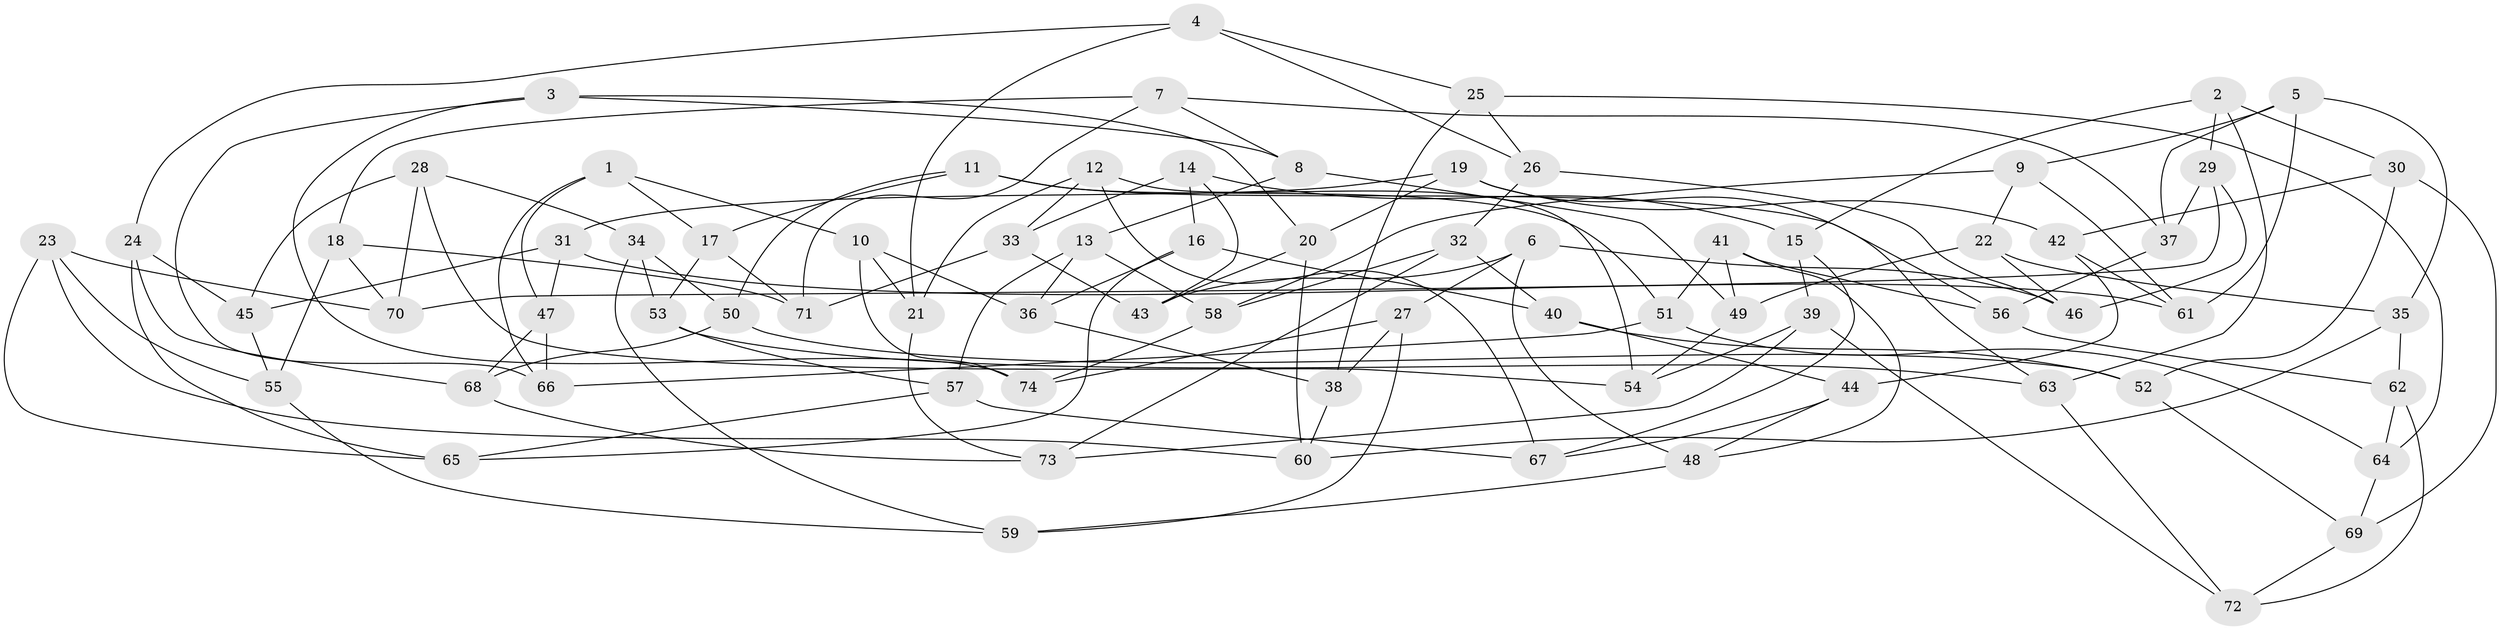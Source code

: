 // coarse degree distribution, {5: 0.10344827586206896, 8: 0.10344827586206896, 4: 0.3103448275862069, 10: 0.10344827586206896, 7: 0.13793103448275862, 11: 0.034482758620689655, 6: 0.10344827586206896, 9: 0.034482758620689655, 12: 0.034482758620689655, 3: 0.034482758620689655}
// Generated by graph-tools (version 1.1) at 2025/20/03/04/25 18:20:55]
// undirected, 74 vertices, 148 edges
graph export_dot {
graph [start="1"]
  node [color=gray90,style=filled];
  1;
  2;
  3;
  4;
  5;
  6;
  7;
  8;
  9;
  10;
  11;
  12;
  13;
  14;
  15;
  16;
  17;
  18;
  19;
  20;
  21;
  22;
  23;
  24;
  25;
  26;
  27;
  28;
  29;
  30;
  31;
  32;
  33;
  34;
  35;
  36;
  37;
  38;
  39;
  40;
  41;
  42;
  43;
  44;
  45;
  46;
  47;
  48;
  49;
  50;
  51;
  52;
  53;
  54;
  55;
  56;
  57;
  58;
  59;
  60;
  61;
  62;
  63;
  64;
  65;
  66;
  67;
  68;
  69;
  70;
  71;
  72;
  73;
  74;
  1 -- 66;
  1 -- 10;
  1 -- 17;
  1 -- 47;
  2 -- 15;
  2 -- 29;
  2 -- 30;
  2 -- 63;
  3 -- 66;
  3 -- 74;
  3 -- 8;
  3 -- 20;
  4 -- 24;
  4 -- 26;
  4 -- 25;
  4 -- 21;
  5 -- 35;
  5 -- 9;
  5 -- 61;
  5 -- 37;
  6 -- 27;
  6 -- 43;
  6 -- 48;
  6 -- 46;
  7 -- 18;
  7 -- 8;
  7 -- 71;
  7 -- 37;
  8 -- 13;
  8 -- 49;
  9 -- 58;
  9 -- 22;
  9 -- 61;
  10 -- 21;
  10 -- 74;
  10 -- 36;
  11 -- 17;
  11 -- 51;
  11 -- 50;
  11 -- 56;
  12 -- 54;
  12 -- 21;
  12 -- 67;
  12 -- 33;
  13 -- 57;
  13 -- 58;
  13 -- 36;
  14 -- 15;
  14 -- 33;
  14 -- 16;
  14 -- 43;
  15 -- 39;
  15 -- 67;
  16 -- 36;
  16 -- 40;
  16 -- 65;
  17 -- 71;
  17 -- 53;
  18 -- 55;
  18 -- 70;
  18 -- 71;
  19 -- 63;
  19 -- 20;
  19 -- 31;
  19 -- 42;
  20 -- 43;
  20 -- 60;
  21 -- 73;
  22 -- 46;
  22 -- 35;
  22 -- 49;
  23 -- 70;
  23 -- 55;
  23 -- 60;
  23 -- 65;
  24 -- 68;
  24 -- 65;
  24 -- 45;
  25 -- 26;
  25 -- 38;
  25 -- 64;
  26 -- 46;
  26 -- 32;
  27 -- 59;
  27 -- 74;
  27 -- 38;
  28 -- 54;
  28 -- 45;
  28 -- 34;
  28 -- 70;
  29 -- 37;
  29 -- 46;
  29 -- 70;
  30 -- 52;
  30 -- 42;
  30 -- 69;
  31 -- 45;
  31 -- 61;
  31 -- 47;
  32 -- 40;
  32 -- 73;
  32 -- 58;
  33 -- 71;
  33 -- 43;
  34 -- 53;
  34 -- 50;
  34 -- 59;
  35 -- 62;
  35 -- 60;
  36 -- 38;
  37 -- 56;
  38 -- 60;
  39 -- 72;
  39 -- 73;
  39 -- 54;
  40 -- 52;
  40 -- 44;
  41 -- 56;
  41 -- 48;
  41 -- 49;
  41 -- 51;
  42 -- 61;
  42 -- 44;
  44 -- 48;
  44 -- 67;
  45 -- 55;
  47 -- 66;
  47 -- 68;
  48 -- 59;
  49 -- 54;
  50 -- 52;
  50 -- 68;
  51 -- 66;
  51 -- 64;
  52 -- 69;
  53 -- 57;
  53 -- 63;
  55 -- 59;
  56 -- 62;
  57 -- 65;
  57 -- 67;
  58 -- 74;
  62 -- 72;
  62 -- 64;
  63 -- 72;
  64 -- 69;
  68 -- 73;
  69 -- 72;
}
